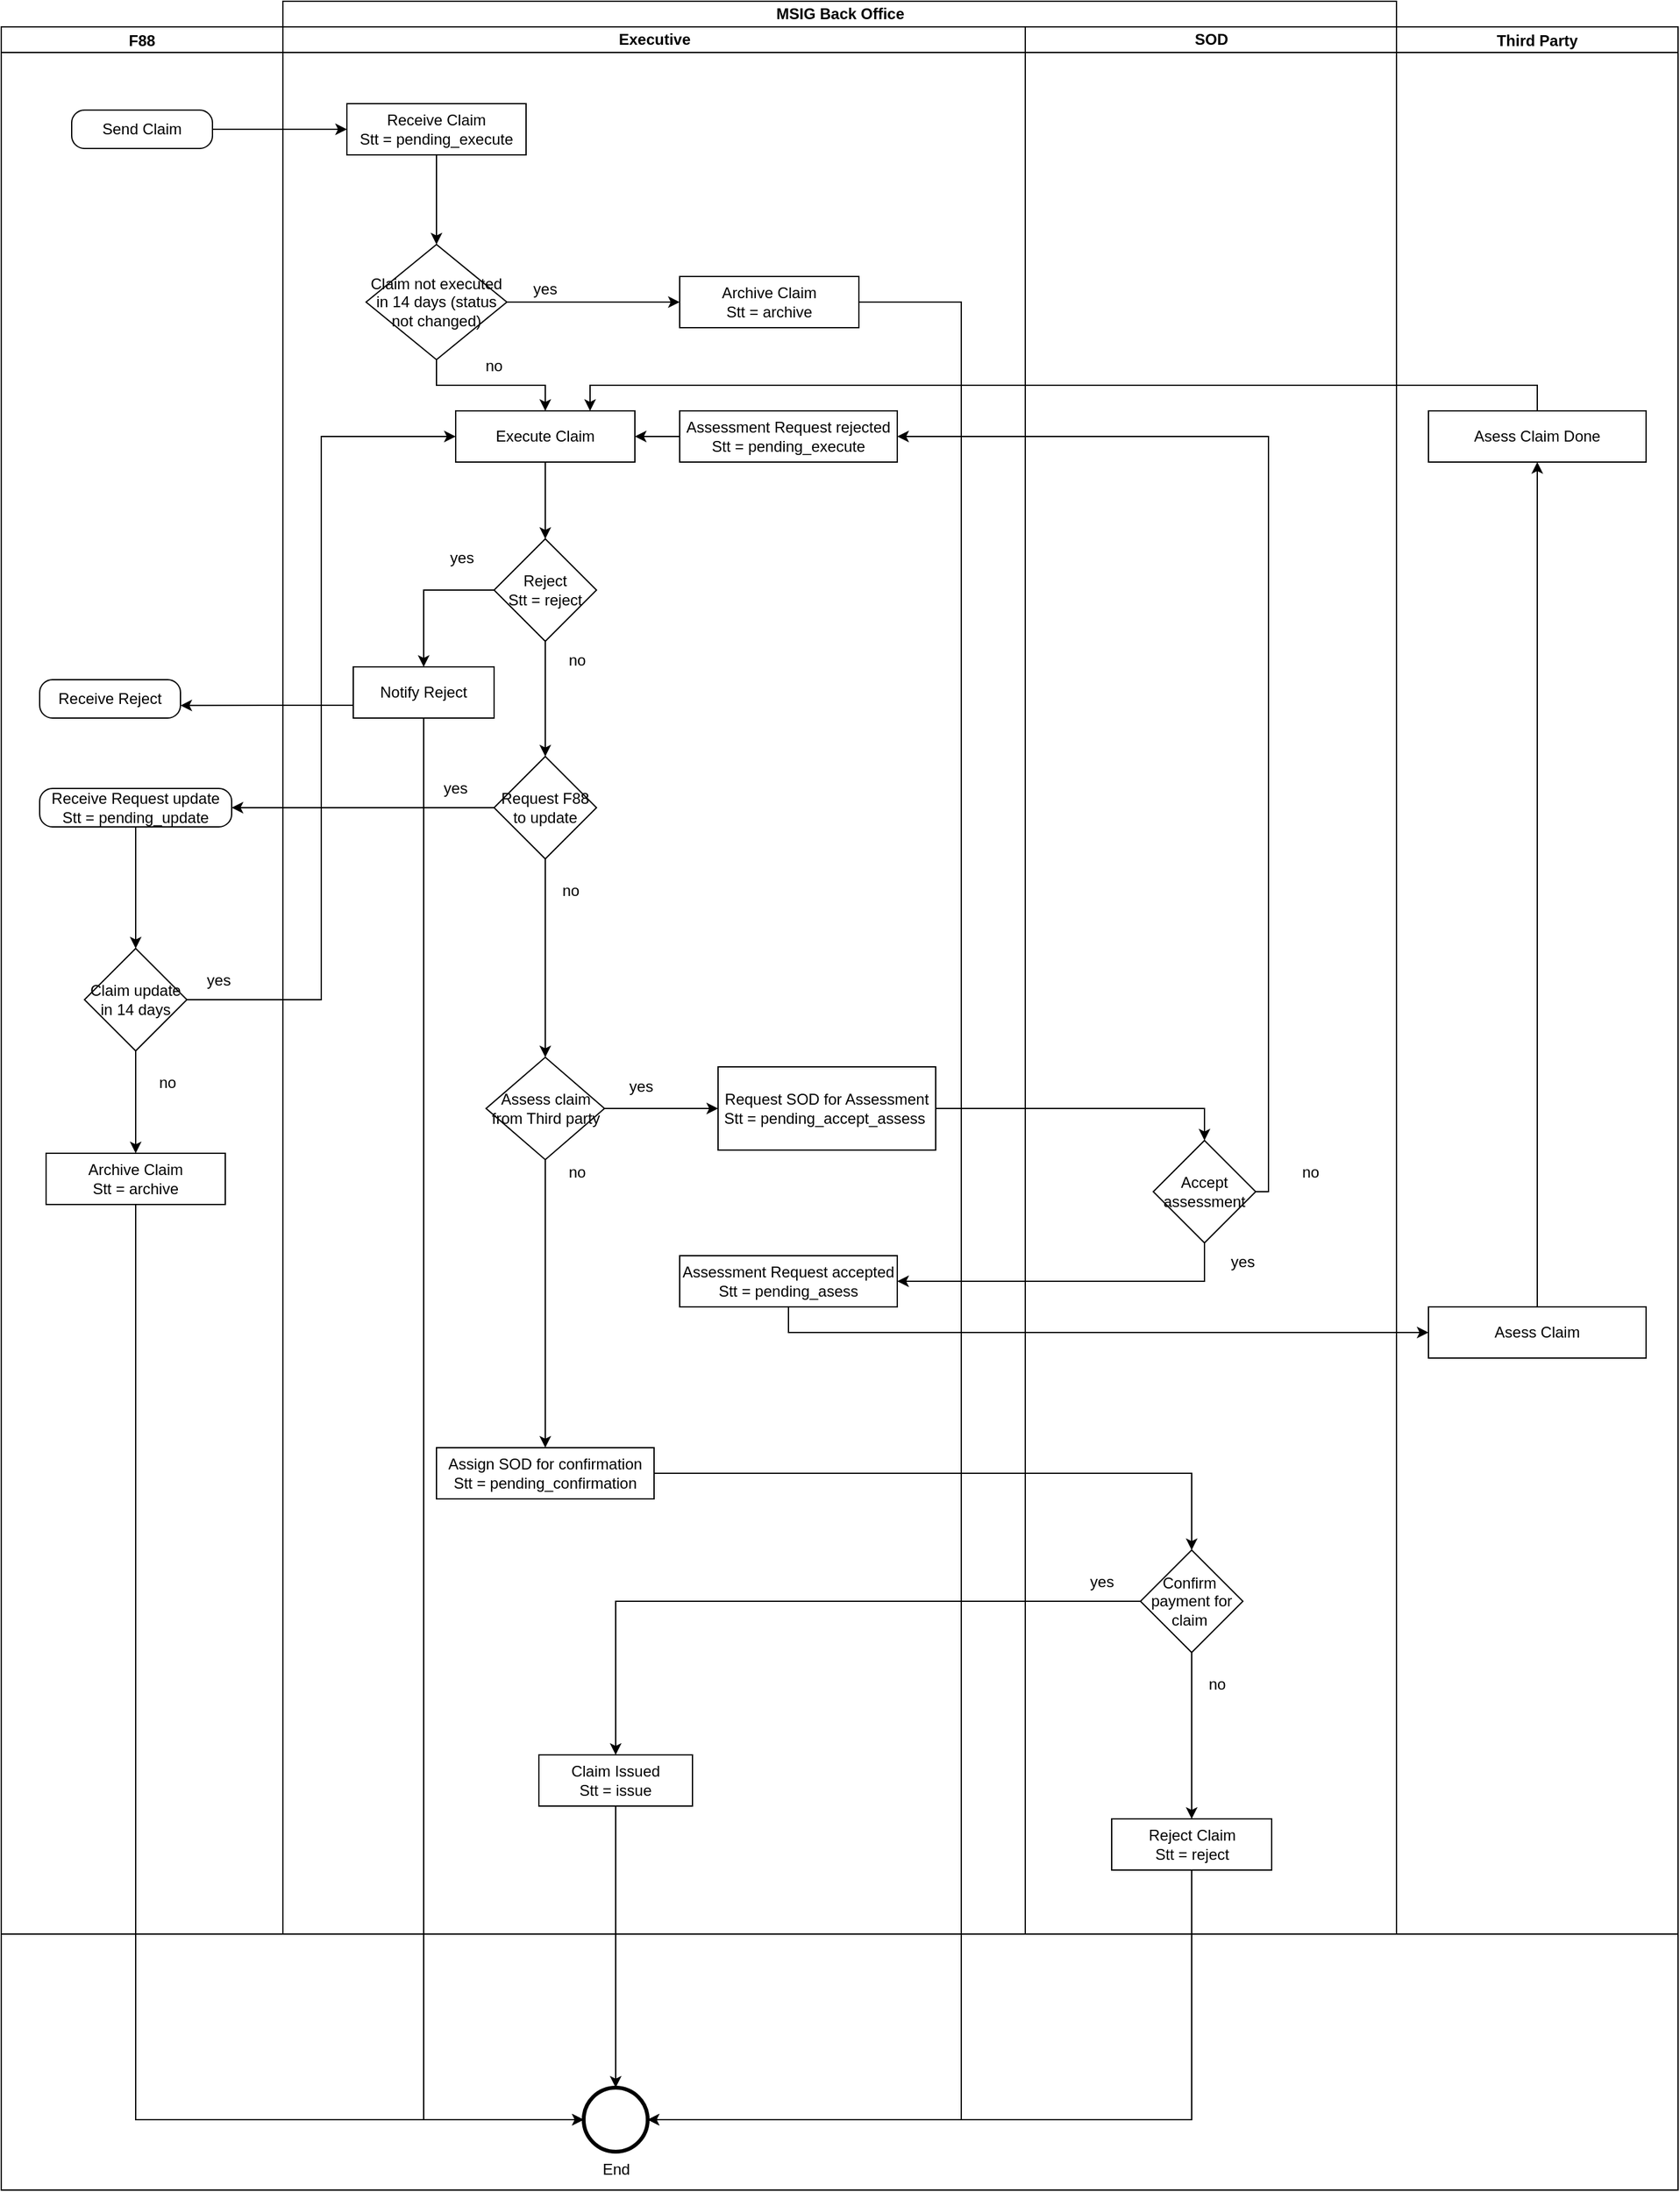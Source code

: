 <mxfile version="20.0.4" type="github">
  <diagram id="R6Ztq-pkOIHDjWPvj1B-" name="Page-1">
    <mxGraphModel dx="1221" dy="681" grid="0" gridSize="10" guides="1" tooltips="1" connect="1" arrows="1" fold="1" page="1" pageScale="1" pageWidth="850" pageHeight="1100" math="0" shadow="0">
      <root>
        <mxCell id="0" />
        <mxCell id="1" parent="0" />
        <mxCell id="10-Q_BTeWXuV71ru6LAa-2" value="MSIG Back Office" style="swimlane;html=1;childLayout=stackLayout;resizeParent=1;resizeParentMax=0;startSize=20;" vertex="1" parent="1">
          <mxGeometry x="240" y="60" width="870" height="1510" as="geometry">
            <mxRectangle x="240" y="60" width="70" height="30" as="alternateBounds" />
          </mxGeometry>
        </mxCell>
        <mxCell id="10-Q_BTeWXuV71ru6LAa-57" style="edgeStyle=orthogonalEdgeStyle;rounded=0;orthogonalLoop=1;jettySize=auto;html=1;exitX=1;exitY=0.5;exitDx=0;exitDy=0;entryX=0.5;entryY=0;entryDx=0;entryDy=0;" edge="1" parent="10-Q_BTeWXuV71ru6LAa-2" source="10-Q_BTeWXuV71ru6LAa-50" target="10-Q_BTeWXuV71ru6LAa-55">
          <mxGeometry relative="1" as="geometry" />
        </mxCell>
        <mxCell id="10-Q_BTeWXuV71ru6LAa-61" style="edgeStyle=orthogonalEdgeStyle;rounded=0;orthogonalLoop=1;jettySize=auto;html=1;entryX=1;entryY=0.5;entryDx=0;entryDy=0;exitX=1;exitY=0.5;exitDx=0;exitDy=0;" edge="1" parent="10-Q_BTeWXuV71ru6LAa-2" source="10-Q_BTeWXuV71ru6LAa-55" target="10-Q_BTeWXuV71ru6LAa-60">
          <mxGeometry relative="1" as="geometry">
            <mxPoint x="750" y="680" as="sourcePoint" />
            <Array as="points">
              <mxPoint x="770" y="930" />
              <mxPoint x="770" y="340" />
            </Array>
          </mxGeometry>
        </mxCell>
        <mxCell id="10-Q_BTeWXuV71ru6LAa-64" style="edgeStyle=orthogonalEdgeStyle;rounded=0;orthogonalLoop=1;jettySize=auto;html=1;exitX=0.5;exitY=1;exitDx=0;exitDy=0;entryX=1;entryY=0.5;entryDx=0;entryDy=0;" edge="1" parent="10-Q_BTeWXuV71ru6LAa-2" source="10-Q_BTeWXuV71ru6LAa-55" target="10-Q_BTeWXuV71ru6LAa-63">
          <mxGeometry relative="1" as="geometry" />
        </mxCell>
        <mxCell id="10-Q_BTeWXuV71ru6LAa-76" style="edgeStyle=orthogonalEdgeStyle;rounded=0;orthogonalLoop=1;jettySize=auto;html=1;exitX=1;exitY=0.5;exitDx=0;exitDy=0;entryX=0.5;entryY=0;entryDx=0;entryDy=0;" edge="1" parent="10-Q_BTeWXuV71ru6LAa-2" source="10-Q_BTeWXuV71ru6LAa-68" target="10-Q_BTeWXuV71ru6LAa-74">
          <mxGeometry relative="1" as="geometry" />
        </mxCell>
        <mxCell id="10-Q_BTeWXuV71ru6LAa-88" style="edgeStyle=orthogonalEdgeStyle;rounded=0;orthogonalLoop=1;jettySize=auto;html=1;exitX=0;exitY=0.5;exitDx=0;exitDy=0;entryX=0.5;entryY=0;entryDx=0;entryDy=0;" edge="1" parent="10-Q_BTeWXuV71ru6LAa-2" source="10-Q_BTeWXuV71ru6LAa-74" target="10-Q_BTeWXuV71ru6LAa-85">
          <mxGeometry relative="1" as="geometry" />
        </mxCell>
        <mxCell id="10-Q_BTeWXuV71ru6LAa-4" value="Executive" style="swimlane;html=1;startSize=20;" vertex="1" parent="10-Q_BTeWXuV71ru6LAa-2">
          <mxGeometry y="20" width="580" height="1490" as="geometry" />
        </mxCell>
        <mxCell id="10-Q_BTeWXuV71ru6LAa-23" style="edgeStyle=orthogonalEdgeStyle;rounded=0;orthogonalLoop=1;jettySize=auto;html=1;exitX=1;exitY=0.5;exitDx=0;exitDy=0;entryX=0;entryY=0.5;entryDx=0;entryDy=0;" edge="1" parent="10-Q_BTeWXuV71ru6LAa-4" source="10-Q_BTeWXuV71ru6LAa-18" target="10-Q_BTeWXuV71ru6LAa-22">
          <mxGeometry relative="1" as="geometry" />
        </mxCell>
        <mxCell id="10-Q_BTeWXuV71ru6LAa-26" style="edgeStyle=orthogonalEdgeStyle;rounded=0;orthogonalLoop=1;jettySize=auto;html=1;exitX=0.5;exitY=1;exitDx=0;exitDy=0;entryX=0.5;entryY=0;entryDx=0;entryDy=0;" edge="1" parent="10-Q_BTeWXuV71ru6LAa-4" source="10-Q_BTeWXuV71ru6LAa-18" target="10-Q_BTeWXuV71ru6LAa-25">
          <mxGeometry relative="1" as="geometry" />
        </mxCell>
        <mxCell id="10-Q_BTeWXuV71ru6LAa-18" value="Claim not executed in 14 days (status not changed)" style="rhombus;whiteSpace=wrap;html=1;" vertex="1" parent="10-Q_BTeWXuV71ru6LAa-4">
          <mxGeometry x="65" y="170" width="110" height="90" as="geometry" />
        </mxCell>
        <mxCell id="10-Q_BTeWXuV71ru6LAa-20" style="edgeStyle=orthogonalEdgeStyle;rounded=0;orthogonalLoop=1;jettySize=auto;html=1;exitX=0.5;exitY=1;exitDx=0;exitDy=0;entryX=0.5;entryY=0;entryDx=0;entryDy=0;" edge="1" parent="10-Q_BTeWXuV71ru6LAa-4" source="10-Q_BTeWXuV71ru6LAa-19" target="10-Q_BTeWXuV71ru6LAa-18">
          <mxGeometry relative="1" as="geometry" />
        </mxCell>
        <mxCell id="10-Q_BTeWXuV71ru6LAa-19" value="Receive Claim&lt;br&gt;Stt = pending_execute" style="rounded=0;whiteSpace=wrap;html=1;" vertex="1" parent="10-Q_BTeWXuV71ru6LAa-4">
          <mxGeometry x="50" y="60" width="140" height="40" as="geometry" />
        </mxCell>
        <mxCell id="10-Q_BTeWXuV71ru6LAa-22" value="Archive Claim&lt;br&gt;Stt = archive" style="rounded=0;whiteSpace=wrap;html=1;" vertex="1" parent="10-Q_BTeWXuV71ru6LAa-4">
          <mxGeometry x="310" y="195" width="140" height="40" as="geometry" />
        </mxCell>
        <mxCell id="10-Q_BTeWXuV71ru6LAa-24" value="yes" style="text;html=1;strokeColor=none;fillColor=none;align=center;verticalAlign=middle;whiteSpace=wrap;rounded=0;" vertex="1" parent="10-Q_BTeWXuV71ru6LAa-4">
          <mxGeometry x="175" y="190" width="60" height="30" as="geometry" />
        </mxCell>
        <mxCell id="10-Q_BTeWXuV71ru6LAa-25" value="Execute Claim" style="rounded=0;whiteSpace=wrap;html=1;" vertex="1" parent="10-Q_BTeWXuV71ru6LAa-4">
          <mxGeometry x="135" y="300" width="140" height="40" as="geometry" />
        </mxCell>
        <mxCell id="10-Q_BTeWXuV71ru6LAa-27" value="no" style="text;html=1;strokeColor=none;fillColor=none;align=center;verticalAlign=middle;whiteSpace=wrap;rounded=0;" vertex="1" parent="10-Q_BTeWXuV71ru6LAa-4">
          <mxGeometry x="135" y="250" width="60" height="30" as="geometry" />
        </mxCell>
        <mxCell id="10-Q_BTeWXuV71ru6LAa-37" value="yes" style="text;html=1;strokeColor=none;fillColor=none;align=center;verticalAlign=middle;whiteSpace=wrap;rounded=0;" vertex="1" parent="10-Q_BTeWXuV71ru6LAa-4">
          <mxGeometry x="110" y="400" width="60" height="30" as="geometry" />
        </mxCell>
        <mxCell id="10-Q_BTeWXuV71ru6LAa-38" value="Notify Reject&lt;br&gt;" style="rounded=0;whiteSpace=wrap;html=1;" vertex="1" parent="10-Q_BTeWXuV71ru6LAa-4">
          <mxGeometry x="55" y="500" width="110" height="40" as="geometry" />
        </mxCell>
        <mxCell id="10-Q_BTeWXuV71ru6LAa-51" style="edgeStyle=orthogonalEdgeStyle;rounded=0;orthogonalLoop=1;jettySize=auto;html=1;exitX=1;exitY=0.5;exitDx=0;exitDy=0;entryX=0;entryY=0.5;entryDx=0;entryDy=0;" edge="1" parent="10-Q_BTeWXuV71ru6LAa-4" source="10-Q_BTeWXuV71ru6LAa-46" target="10-Q_BTeWXuV71ru6LAa-50">
          <mxGeometry relative="1" as="geometry" />
        </mxCell>
        <mxCell id="10-Q_BTeWXuV71ru6LAa-69" style="edgeStyle=orthogonalEdgeStyle;rounded=0;orthogonalLoop=1;jettySize=auto;html=1;exitX=0.5;exitY=1;exitDx=0;exitDy=0;" edge="1" parent="10-Q_BTeWXuV71ru6LAa-4" source="10-Q_BTeWXuV71ru6LAa-46" target="10-Q_BTeWXuV71ru6LAa-68">
          <mxGeometry relative="1" as="geometry" />
        </mxCell>
        <mxCell id="10-Q_BTeWXuV71ru6LAa-46" value="Assess claim&lt;br&gt;from Third party" style="rhombus;whiteSpace=wrap;html=1;rounded=0;" vertex="1" parent="10-Q_BTeWXuV71ru6LAa-4">
          <mxGeometry x="158.75" y="805" width="92.5" height="80" as="geometry" />
        </mxCell>
        <mxCell id="10-Q_BTeWXuV71ru6LAa-50" value="Request SOD for Assessment&lt;br&gt;Stt = pending_accept_assess&amp;nbsp;" style="rounded=0;whiteSpace=wrap;html=1;" vertex="1" parent="10-Q_BTeWXuV71ru6LAa-4">
          <mxGeometry x="340" y="812.5" width="170" height="65" as="geometry" />
        </mxCell>
        <mxCell id="10-Q_BTeWXuV71ru6LAa-52" value="yes" style="text;html=1;strokeColor=none;fillColor=none;align=center;verticalAlign=middle;whiteSpace=wrap;rounded=0;" vertex="1" parent="10-Q_BTeWXuV71ru6LAa-4">
          <mxGeometry x="250" y="812.5" width="60" height="30" as="geometry" />
        </mxCell>
        <mxCell id="10-Q_BTeWXuV71ru6LAa-95" style="edgeStyle=orthogonalEdgeStyle;rounded=0;orthogonalLoop=1;jettySize=auto;html=1;exitX=0;exitY=0.5;exitDx=0;exitDy=0;entryX=1;entryY=0.5;entryDx=0;entryDy=0;" edge="1" parent="10-Q_BTeWXuV71ru6LAa-4" source="10-Q_BTeWXuV71ru6LAa-60" target="10-Q_BTeWXuV71ru6LAa-25">
          <mxGeometry relative="1" as="geometry" />
        </mxCell>
        <mxCell id="10-Q_BTeWXuV71ru6LAa-60" value="Assessment Request rejected&lt;br&gt;Stt = pending_execute" style="rounded=0;whiteSpace=wrap;html=1;" vertex="1" parent="10-Q_BTeWXuV71ru6LAa-4">
          <mxGeometry x="310" y="300" width="170" height="40" as="geometry" />
        </mxCell>
        <mxCell id="10-Q_BTeWXuV71ru6LAa-63" value="Assessment Request accepted&lt;br&gt;Stt = pending_asess" style="rounded=0;whiteSpace=wrap;html=1;" vertex="1" parent="10-Q_BTeWXuV71ru6LAa-4">
          <mxGeometry x="310" y="960" width="170" height="40" as="geometry" />
        </mxCell>
        <mxCell id="10-Q_BTeWXuV71ru6LAa-66" value="no" style="text;html=1;strokeColor=none;fillColor=none;align=center;verticalAlign=middle;whiteSpace=wrap;rounded=0;" vertex="1" parent="10-Q_BTeWXuV71ru6LAa-4">
          <mxGeometry x="200" y="480" width="60" height="30" as="geometry" />
        </mxCell>
        <mxCell id="10-Q_BTeWXuV71ru6LAa-68" value="Assign SOD for confirmation&lt;br&gt;Stt = pending_confirmation" style="rounded=0;whiteSpace=wrap;html=1;" vertex="1" parent="10-Q_BTeWXuV71ru6LAa-4">
          <mxGeometry x="120" y="1110" width="170" height="40" as="geometry" />
        </mxCell>
        <mxCell id="10-Q_BTeWXuV71ru6LAa-70" value="no" style="text;html=1;strokeColor=none;fillColor=none;align=center;verticalAlign=middle;whiteSpace=wrap;rounded=0;" vertex="1" parent="10-Q_BTeWXuV71ru6LAa-4">
          <mxGeometry x="200" y="880" width="60" height="30" as="geometry" />
        </mxCell>
        <mxCell id="10-Q_BTeWXuV71ru6LAa-85" value="Claim Issued&lt;br&gt;Stt = issue" style="rounded=0;whiteSpace=wrap;html=1;" vertex="1" parent="10-Q_BTeWXuV71ru6LAa-4">
          <mxGeometry x="200" y="1350" width="120" height="40" as="geometry" />
        </mxCell>
        <mxCell id="10-Q_BTeWXuV71ru6LAa-109" style="edgeStyle=orthogonalEdgeStyle;rounded=0;orthogonalLoop=1;jettySize=auto;html=1;exitX=0.5;exitY=1;exitDx=0;exitDy=0;entryX=0.5;entryY=0;entryDx=0;entryDy=0;" edge="1" parent="10-Q_BTeWXuV71ru6LAa-4" source="10-Q_BTeWXuV71ru6LAa-105" target="10-Q_BTeWXuV71ru6LAa-46">
          <mxGeometry relative="1" as="geometry" />
        </mxCell>
        <mxCell id="10-Q_BTeWXuV71ru6LAa-105" value="Request F88 to update" style="rhombus;whiteSpace=wrap;html=1;" vertex="1" parent="10-Q_BTeWXuV71ru6LAa-4">
          <mxGeometry x="165" y="570" width="80" height="80" as="geometry" />
        </mxCell>
        <mxCell id="10-Q_BTeWXuV71ru6LAa-110" value="no" style="text;html=1;strokeColor=none;fillColor=none;align=center;verticalAlign=middle;whiteSpace=wrap;rounded=0;" vertex="1" parent="10-Q_BTeWXuV71ru6LAa-4">
          <mxGeometry x="195" y="660" width="60" height="30" as="geometry" />
        </mxCell>
        <mxCell id="10-Q_BTeWXuV71ru6LAa-112" value="yes" style="text;html=1;strokeColor=none;fillColor=none;align=center;verticalAlign=middle;whiteSpace=wrap;rounded=0;" vertex="1" parent="10-Q_BTeWXuV71ru6LAa-4">
          <mxGeometry x="105" y="580" width="60" height="30" as="geometry" />
        </mxCell>
        <mxCell id="10-Q_BTeWXuV71ru6LAa-5" value="SOD" style="swimlane;html=1;startSize=20;" vertex="1" parent="10-Q_BTeWXuV71ru6LAa-2">
          <mxGeometry x="580" y="20" width="290" height="1490" as="geometry">
            <mxRectangle x="240" y="20" width="40" height="460" as="alternateBounds" />
          </mxGeometry>
        </mxCell>
        <mxCell id="10-Q_BTeWXuV71ru6LAa-55" value="Accept assessment" style="rhombus;whiteSpace=wrap;html=1;" vertex="1" parent="10-Q_BTeWXuV71ru6LAa-5">
          <mxGeometry x="100" y="870" width="80" height="80" as="geometry" />
        </mxCell>
        <mxCell id="10-Q_BTeWXuV71ru6LAa-65" value="yes" style="text;html=1;strokeColor=none;fillColor=none;align=center;verticalAlign=middle;whiteSpace=wrap;rounded=0;" vertex="1" parent="10-Q_BTeWXuV71ru6LAa-5">
          <mxGeometry x="140" y="950" width="60" height="30" as="geometry" />
        </mxCell>
        <mxCell id="10-Q_BTeWXuV71ru6LAa-67" value="no" style="text;html=1;strokeColor=none;fillColor=none;align=center;verticalAlign=middle;whiteSpace=wrap;rounded=0;" vertex="1" parent="10-Q_BTeWXuV71ru6LAa-5">
          <mxGeometry x="192.5" y="880" width="60" height="30" as="geometry" />
        </mxCell>
        <mxCell id="10-Q_BTeWXuV71ru6LAa-81" style="edgeStyle=orthogonalEdgeStyle;rounded=0;orthogonalLoop=1;jettySize=auto;html=1;exitX=0.5;exitY=1;exitDx=0;exitDy=0;entryX=0.5;entryY=0;entryDx=0;entryDy=0;" edge="1" parent="10-Q_BTeWXuV71ru6LAa-5" source="10-Q_BTeWXuV71ru6LAa-74" target="10-Q_BTeWXuV71ru6LAa-80">
          <mxGeometry relative="1" as="geometry" />
        </mxCell>
        <mxCell id="10-Q_BTeWXuV71ru6LAa-74" value="Confirm&amp;nbsp;&lt;br&gt;payment for claim&amp;nbsp;" style="rhombus;whiteSpace=wrap;html=1;" vertex="1" parent="10-Q_BTeWXuV71ru6LAa-5">
          <mxGeometry x="90" y="1190" width="80" height="80" as="geometry" />
        </mxCell>
        <mxCell id="10-Q_BTeWXuV71ru6LAa-80" value="Reject Claim&lt;br&gt;Stt = reject" style="rounded=0;whiteSpace=wrap;html=1;" vertex="1" parent="10-Q_BTeWXuV71ru6LAa-5">
          <mxGeometry x="67.5" y="1400" width="125" height="40" as="geometry" />
        </mxCell>
        <mxCell id="10-Q_BTeWXuV71ru6LAa-83" value="no" style="text;html=1;strokeColor=none;fillColor=none;align=center;verticalAlign=middle;whiteSpace=wrap;rounded=0;" vertex="1" parent="10-Q_BTeWXuV71ru6LAa-5">
          <mxGeometry x="120" y="1280" width="60" height="30" as="geometry" />
        </mxCell>
        <mxCell id="10-Q_BTeWXuV71ru6LAa-84" value="yes" style="text;html=1;strokeColor=none;fillColor=none;align=center;verticalAlign=middle;whiteSpace=wrap;rounded=0;" vertex="1" parent="10-Q_BTeWXuV71ru6LAa-5">
          <mxGeometry x="30" y="1200" width="60" height="30" as="geometry" />
        </mxCell>
        <mxCell id="10-Q_BTeWXuV71ru6LAa-7" value="Third Party" style="swimlane;startSize=20;" vertex="1" parent="1">
          <mxGeometry x="1110" y="80" width="220" height="1490" as="geometry" />
        </mxCell>
        <mxCell id="10-Q_BTeWXuV71ru6LAa-98" style="edgeStyle=orthogonalEdgeStyle;rounded=0;orthogonalLoop=1;jettySize=auto;html=1;exitX=0.5;exitY=0;exitDx=0;exitDy=0;entryX=0.5;entryY=1;entryDx=0;entryDy=0;" edge="1" parent="10-Q_BTeWXuV71ru6LAa-7" source="10-Q_BTeWXuV71ru6LAa-93" target="10-Q_BTeWXuV71ru6LAa-96">
          <mxGeometry relative="1" as="geometry" />
        </mxCell>
        <mxCell id="10-Q_BTeWXuV71ru6LAa-93" value="Asess Claim" style="rounded=0;whiteSpace=wrap;html=1;" vertex="1" parent="10-Q_BTeWXuV71ru6LAa-7">
          <mxGeometry x="25" y="1000" width="170" height="40" as="geometry" />
        </mxCell>
        <mxCell id="10-Q_BTeWXuV71ru6LAa-96" value="Asess Claim Done" style="rounded=0;whiteSpace=wrap;html=1;" vertex="1" parent="10-Q_BTeWXuV71ru6LAa-7">
          <mxGeometry x="25" y="300" width="170" height="40" as="geometry" />
        </mxCell>
        <mxCell id="10-Q_BTeWXuV71ru6LAa-8" value="F88" style="swimlane;startSize=20;" vertex="1" parent="1">
          <mxGeometry x="20" y="80" width="220" height="1490" as="geometry" />
        </mxCell>
        <mxCell id="10-Q_BTeWXuV71ru6LAa-9" value="Send Claim" style="points=[[0.25,0,0],[0.5,0,0],[0.75,0,0],[1,0.25,0],[1,0.5,0],[1,0.75,0],[0.75,1,0],[0.5,1,0],[0.25,1,0],[0,0.75,0],[0,0.5,0],[0,0.25,0]];shape=mxgraph.bpmn.task;whiteSpace=wrap;rectStyle=rounded;size=10;taskMarker=abstract;" vertex="1" parent="10-Q_BTeWXuV71ru6LAa-8">
          <mxGeometry x="55" y="65" width="110" height="30" as="geometry" />
        </mxCell>
        <mxCell id="10-Q_BTeWXuV71ru6LAa-42" value="Receive Reject" style="points=[[0.25,0,0],[0.5,0,0],[0.75,0,0],[1,0.25,0],[1,0.5,0],[1,0.75,0],[0.75,1,0],[0.5,1,0],[0.25,1,0],[0,0.75,0],[0,0.5,0],[0,0.25,0]];shape=mxgraph.bpmn.task;whiteSpace=wrap;rectStyle=rounded;size=10;taskMarker=abstract;" vertex="1" parent="10-Q_BTeWXuV71ru6LAa-8">
          <mxGeometry x="30" y="510" width="110" height="30" as="geometry" />
        </mxCell>
        <mxCell id="10-Q_BTeWXuV71ru6LAa-104" style="edgeStyle=orthogonalEdgeStyle;rounded=0;orthogonalLoop=1;jettySize=auto;html=1;exitX=0.5;exitY=1;exitDx=0;exitDy=0;exitPerimeter=0;" edge="1" parent="10-Q_BTeWXuV71ru6LAa-8" source="10-Q_BTeWXuV71ru6LAa-102" target="10-Q_BTeWXuV71ru6LAa-103">
          <mxGeometry relative="1" as="geometry" />
        </mxCell>
        <mxCell id="10-Q_BTeWXuV71ru6LAa-102" value="Receive Request update&#xa;Stt = pending_update" style="points=[[0.25,0,0],[0.5,0,0],[0.75,0,0],[1,0.25,0],[1,0.5,0],[1,0.75,0],[0.75,1,0],[0.5,1,0],[0.25,1,0],[0,0.75,0],[0,0.5,0],[0,0.25,0]];shape=mxgraph.bpmn.task;whiteSpace=wrap;rectStyle=rounded;size=10;taskMarker=abstract;" vertex="1" parent="10-Q_BTeWXuV71ru6LAa-8">
          <mxGeometry x="30" y="595" width="150" height="30" as="geometry" />
        </mxCell>
        <mxCell id="10-Q_BTeWXuV71ru6LAa-114" style="edgeStyle=orthogonalEdgeStyle;rounded=0;orthogonalLoop=1;jettySize=auto;html=1;exitX=0.5;exitY=1;exitDx=0;exitDy=0;entryX=0.5;entryY=0;entryDx=0;entryDy=0;" edge="1" parent="10-Q_BTeWXuV71ru6LAa-8" source="10-Q_BTeWXuV71ru6LAa-103" target="10-Q_BTeWXuV71ru6LAa-113">
          <mxGeometry relative="1" as="geometry" />
        </mxCell>
        <mxCell id="10-Q_BTeWXuV71ru6LAa-103" value="Claim update in 14 days" style="rhombus;whiteSpace=wrap;html=1;" vertex="1" parent="10-Q_BTeWXuV71ru6LAa-8">
          <mxGeometry x="65" y="720" width="80" height="80" as="geometry" />
        </mxCell>
        <mxCell id="10-Q_BTeWXuV71ru6LAa-113" value="Archive Claim&lt;br&gt;Stt = archive" style="rounded=0;whiteSpace=wrap;html=1;" vertex="1" parent="10-Q_BTeWXuV71ru6LAa-8">
          <mxGeometry x="35" y="880" width="140" height="40" as="geometry" />
        </mxCell>
        <mxCell id="10-Q_BTeWXuV71ru6LAa-116" value="no" style="text;html=1;strokeColor=none;fillColor=none;align=center;verticalAlign=middle;whiteSpace=wrap;rounded=0;" vertex="1" parent="10-Q_BTeWXuV71ru6LAa-8">
          <mxGeometry x="100" y="810" width="60" height="30" as="geometry" />
        </mxCell>
        <mxCell id="10-Q_BTeWXuV71ru6LAa-118" value="yes" style="text;html=1;strokeColor=none;fillColor=none;align=center;verticalAlign=middle;whiteSpace=wrap;rounded=0;" vertex="1" parent="10-Q_BTeWXuV71ru6LAa-8">
          <mxGeometry x="140" y="730" width="60" height="30" as="geometry" />
        </mxCell>
        <mxCell id="10-Q_BTeWXuV71ru6LAa-21" style="edgeStyle=orthogonalEdgeStyle;rounded=0;orthogonalLoop=1;jettySize=auto;html=1;exitX=1;exitY=0.5;exitDx=0;exitDy=0;exitPerimeter=0;" edge="1" parent="1" source="10-Q_BTeWXuV71ru6LAa-9" target="10-Q_BTeWXuV71ru6LAa-19">
          <mxGeometry relative="1" as="geometry" />
        </mxCell>
        <mxCell id="10-Q_BTeWXuV71ru6LAa-39" style="edgeStyle=orthogonalEdgeStyle;rounded=0;orthogonalLoop=1;jettySize=auto;html=1;exitX=0;exitY=0.5;exitDx=0;exitDy=0;entryX=0.5;entryY=0;entryDx=0;entryDy=0;" edge="1" parent="1" source="10-Q_BTeWXuV71ru6LAa-30" target="10-Q_BTeWXuV71ru6LAa-38">
          <mxGeometry relative="1" as="geometry" />
        </mxCell>
        <mxCell id="10-Q_BTeWXuV71ru6LAa-108" style="edgeStyle=orthogonalEdgeStyle;rounded=0;orthogonalLoop=1;jettySize=auto;html=1;exitX=0.5;exitY=1;exitDx=0;exitDy=0;entryX=0.5;entryY=0;entryDx=0;entryDy=0;" edge="1" parent="1" source="10-Q_BTeWXuV71ru6LAa-30" target="10-Q_BTeWXuV71ru6LAa-105">
          <mxGeometry relative="1" as="geometry" />
        </mxCell>
        <mxCell id="10-Q_BTeWXuV71ru6LAa-30" value="Reject&lt;br&gt;Stt = reject" style="rhombus;whiteSpace=wrap;html=1;rounded=0;" vertex="1" parent="1">
          <mxGeometry x="405" y="480" width="80" height="80" as="geometry" />
        </mxCell>
        <mxCell id="10-Q_BTeWXuV71ru6LAa-31" value="" style="edgeStyle=orthogonalEdgeStyle;rounded=0;orthogonalLoop=1;jettySize=auto;html=1;" edge="1" parent="1" source="10-Q_BTeWXuV71ru6LAa-25" target="10-Q_BTeWXuV71ru6LAa-30">
          <mxGeometry relative="1" as="geometry" />
        </mxCell>
        <mxCell id="10-Q_BTeWXuV71ru6LAa-40" style="edgeStyle=orthogonalEdgeStyle;rounded=0;orthogonalLoop=1;jettySize=auto;html=1;exitX=0;exitY=0.75;exitDx=0;exitDy=0;" edge="1" parent="1" source="10-Q_BTeWXuV71ru6LAa-38">
          <mxGeometry relative="1" as="geometry">
            <mxPoint x="160" y="610.143" as="targetPoint" />
          </mxGeometry>
        </mxCell>
        <mxCell id="10-Q_BTeWXuV71ru6LAa-78" value="" style="swimlane;startSize=0;" vertex="1" parent="1">
          <mxGeometry x="20" y="1570" width="1310" height="200" as="geometry" />
        </mxCell>
        <mxCell id="10-Q_BTeWXuV71ru6LAa-34" value="End" style="points=[[0.145,0.145,0],[0.5,0,0],[0.855,0.145,0],[1,0.5,0],[0.855,0.855,0],[0.5,1,0],[0.145,0.855,0],[0,0.5,0]];shape=mxgraph.bpmn.event;html=1;verticalLabelPosition=bottom;labelBackgroundColor=#ffffff;verticalAlign=top;align=center;perimeter=ellipsePerimeter;outlineConnect=0;aspect=fixed;outline=end;symbol=terminate2;" vertex="1" parent="10-Q_BTeWXuV71ru6LAa-78">
          <mxGeometry x="455" y="120" width="50" height="50" as="geometry" />
        </mxCell>
        <mxCell id="10-Q_BTeWXuV71ru6LAa-72" style="edgeStyle=orthogonalEdgeStyle;rounded=0;orthogonalLoop=1;jettySize=auto;html=1;exitX=1;exitY=0.5;exitDx=0;exitDy=0;entryX=1;entryY=0.5;entryDx=0;entryDy=0;entryPerimeter=0;" edge="1" parent="1" source="10-Q_BTeWXuV71ru6LAa-22" target="10-Q_BTeWXuV71ru6LAa-34">
          <mxGeometry relative="1" as="geometry">
            <Array as="points">
              <mxPoint x="770" y="295" />
              <mxPoint x="770" y="1715" />
            </Array>
          </mxGeometry>
        </mxCell>
        <mxCell id="10-Q_BTeWXuV71ru6LAa-44" style="edgeStyle=orthogonalEdgeStyle;rounded=0;orthogonalLoop=1;jettySize=auto;html=1;exitX=0.5;exitY=1;exitDx=0;exitDy=0;entryX=0;entryY=0.5;entryDx=0;entryDy=0;entryPerimeter=0;" edge="1" parent="1" source="10-Q_BTeWXuV71ru6LAa-38" target="10-Q_BTeWXuV71ru6LAa-34">
          <mxGeometry relative="1" as="geometry" />
        </mxCell>
        <mxCell id="10-Q_BTeWXuV71ru6LAa-82" style="edgeStyle=orthogonalEdgeStyle;rounded=0;orthogonalLoop=1;jettySize=auto;html=1;exitX=0.5;exitY=1;exitDx=0;exitDy=0;entryX=1;entryY=0.5;entryDx=0;entryDy=0;entryPerimeter=0;" edge="1" parent="1" source="10-Q_BTeWXuV71ru6LAa-80" target="10-Q_BTeWXuV71ru6LAa-34">
          <mxGeometry relative="1" as="geometry" />
        </mxCell>
        <mxCell id="10-Q_BTeWXuV71ru6LAa-87" style="edgeStyle=orthogonalEdgeStyle;rounded=0;orthogonalLoop=1;jettySize=auto;html=1;exitX=0.5;exitY=1;exitDx=0;exitDy=0;entryX=0.5;entryY=0;entryDx=0;entryDy=0;entryPerimeter=0;" edge="1" parent="1" source="10-Q_BTeWXuV71ru6LAa-85" target="10-Q_BTeWXuV71ru6LAa-34">
          <mxGeometry relative="1" as="geometry" />
        </mxCell>
        <mxCell id="10-Q_BTeWXuV71ru6LAa-94" style="edgeStyle=orthogonalEdgeStyle;rounded=0;orthogonalLoop=1;jettySize=auto;html=1;exitX=0.5;exitY=1;exitDx=0;exitDy=0;entryX=0;entryY=0.5;entryDx=0;entryDy=0;" edge="1" parent="1" source="10-Q_BTeWXuV71ru6LAa-63" target="10-Q_BTeWXuV71ru6LAa-93">
          <mxGeometry relative="1" as="geometry" />
        </mxCell>
        <mxCell id="10-Q_BTeWXuV71ru6LAa-97" style="edgeStyle=orthogonalEdgeStyle;rounded=0;orthogonalLoop=1;jettySize=auto;html=1;exitX=0.5;exitY=0;exitDx=0;exitDy=0;entryX=0.75;entryY=0;entryDx=0;entryDy=0;" edge="1" parent="1" source="10-Q_BTeWXuV71ru6LAa-96" target="10-Q_BTeWXuV71ru6LAa-25">
          <mxGeometry relative="1" as="geometry" />
        </mxCell>
        <mxCell id="10-Q_BTeWXuV71ru6LAa-111" style="edgeStyle=orthogonalEdgeStyle;rounded=0;orthogonalLoop=1;jettySize=auto;html=1;exitX=0;exitY=0.5;exitDx=0;exitDy=0;entryX=1;entryY=0.5;entryDx=0;entryDy=0;entryPerimeter=0;" edge="1" parent="1" source="10-Q_BTeWXuV71ru6LAa-105" target="10-Q_BTeWXuV71ru6LAa-102">
          <mxGeometry relative="1" as="geometry" />
        </mxCell>
        <mxCell id="10-Q_BTeWXuV71ru6LAa-115" style="edgeStyle=orthogonalEdgeStyle;rounded=0;orthogonalLoop=1;jettySize=auto;html=1;exitX=0.5;exitY=1;exitDx=0;exitDy=0;entryX=0;entryY=0.5;entryDx=0;entryDy=0;entryPerimeter=0;" edge="1" parent="1" source="10-Q_BTeWXuV71ru6LAa-113" target="10-Q_BTeWXuV71ru6LAa-34">
          <mxGeometry relative="1" as="geometry" />
        </mxCell>
        <mxCell id="10-Q_BTeWXuV71ru6LAa-117" style="edgeStyle=orthogonalEdgeStyle;rounded=0;orthogonalLoop=1;jettySize=auto;html=1;exitX=1;exitY=0.5;exitDx=0;exitDy=0;entryX=0;entryY=0.5;entryDx=0;entryDy=0;" edge="1" parent="1" source="10-Q_BTeWXuV71ru6LAa-103" target="10-Q_BTeWXuV71ru6LAa-25">
          <mxGeometry relative="1" as="geometry" />
        </mxCell>
      </root>
    </mxGraphModel>
  </diagram>
</mxfile>
